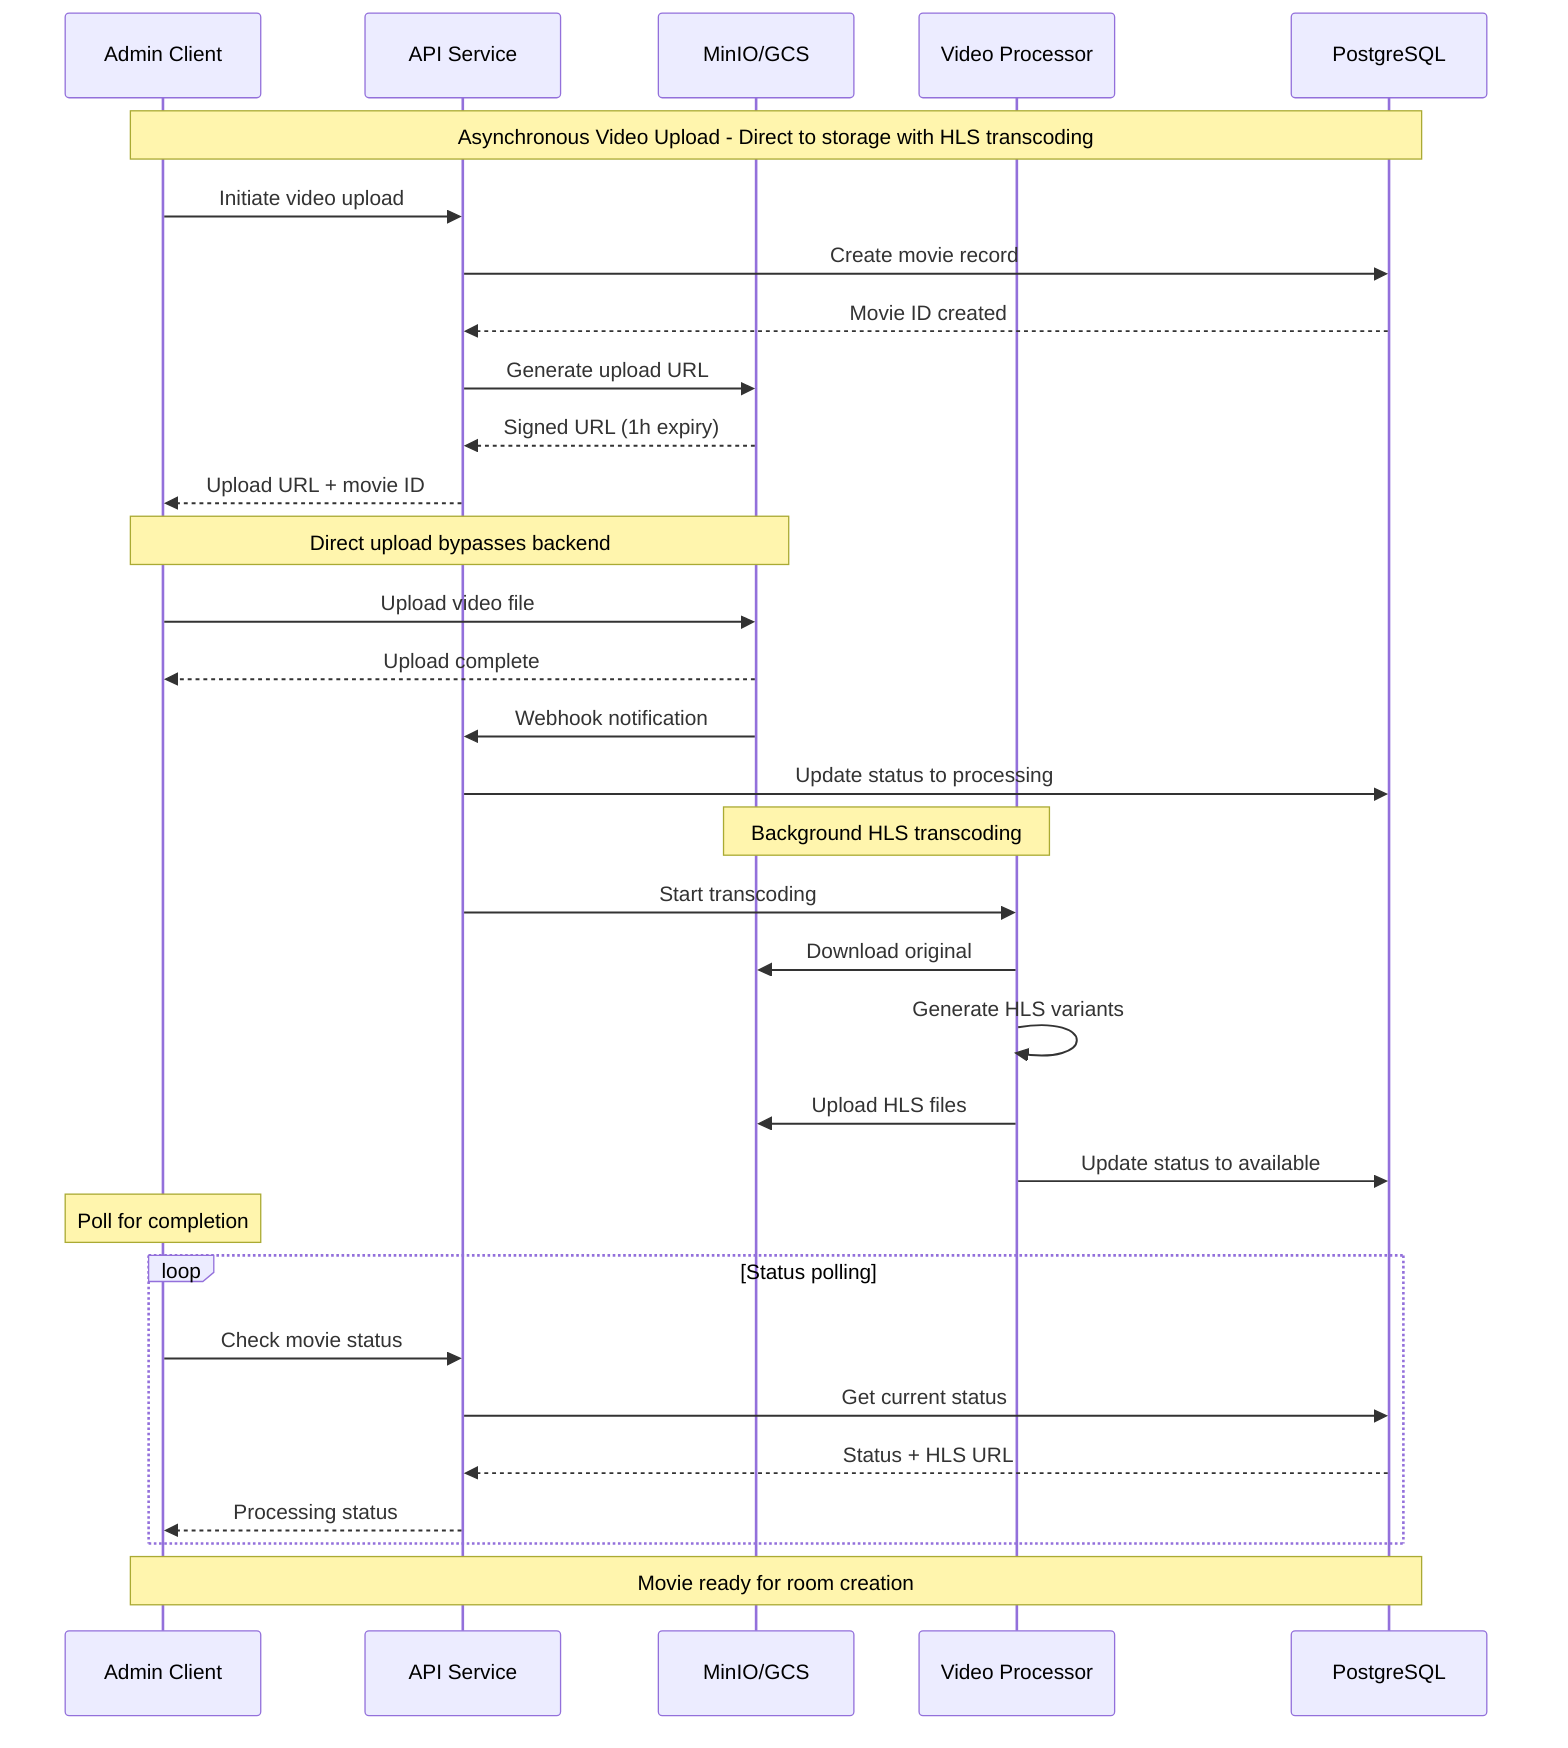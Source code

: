 sequenceDiagram
    participant Admin as Admin Client
    participant API as API Service
    participant Storage as MinIO/GCS
    participant Processor as Video Processor
    participant DB as PostgreSQL

    Note over Admin, DB: Asynchronous Video Upload - Direct to storage with HLS transcoding

    Admin->>API: Initiate video upload
    API->>DB: Create movie record
    DB-->>API: Movie ID created
    API->>Storage: Generate upload URL
    Storage-->>API: Signed URL (1h expiry)
    API-->>Admin: Upload URL + movie ID

    Note over Admin, Storage: Direct upload bypasses backend

    Admin->>Storage: Upload video file
    Storage-->>Admin: Upload complete
    Storage->>API: Webhook notification
    API->>DB: Update status to processing
    
    Note over Processor, Storage: Background HLS transcoding

    API->>Processor: Start transcoding
    Processor->>Storage: Download original
    Processor->>Processor: Generate HLS variants
    Processor->>Storage: Upload HLS files
    Processor->>DB: Update status to available

    Note over Admin: Poll for completion

    loop Status polling
        Admin->>API: Check movie status
        API->>DB: Get current status
        DB-->>API: Status + HLS URL
        API-->>Admin: Processing status
    end

    Note over Admin, DB: Movie ready for room creation